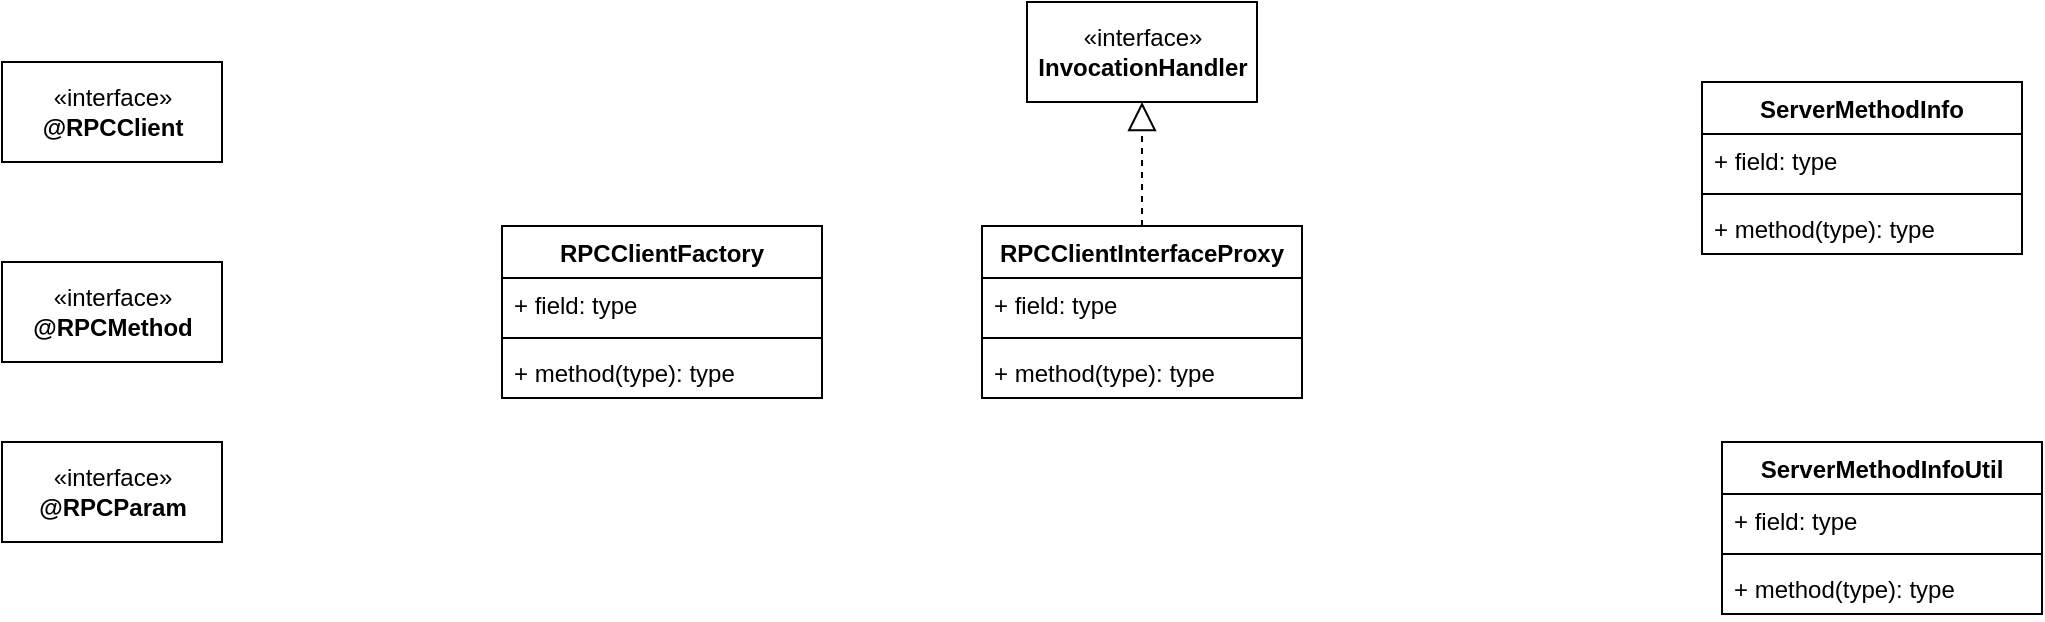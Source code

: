<mxfile version="13.9.8" type="device" pages="3"><diagram id="eYNJ1QNuV08bw1ROLrp0" name="rpc-client"><mxGraphModel dx="1186" dy="592" grid="1" gridSize="10" guides="1" tooltips="1" connect="1" arrows="1" fold="1" page="1" pageScale="1" pageWidth="82700" pageHeight="11690" math="0" shadow="0"><root><mxCell id="0"/><mxCell id="1" parent="0"/><mxCell id="ongcI7pOiR7Kt4BNfImB-1" value="«interface»&lt;br&gt;&lt;b&gt;@RPCClient&lt;/b&gt;" style="html=1;" vertex="1" parent="1"><mxGeometry x="300" y="170" width="110" height="50" as="geometry"/></mxCell><mxCell id="ongcI7pOiR7Kt4BNfImB-2" value="«interface»&lt;br&gt;&lt;b&gt;@RPCMethod&lt;/b&gt;" style="html=1;" vertex="1" parent="1"><mxGeometry x="300" y="270" width="110" height="50" as="geometry"/></mxCell><mxCell id="ongcI7pOiR7Kt4BNfImB-3" value="«interface»&lt;br&gt;&lt;b&gt;@RPCParam&lt;/b&gt;" style="html=1;" vertex="1" parent="1"><mxGeometry x="300" y="360" width="110" height="50" as="geometry"/></mxCell><mxCell id="ongcI7pOiR7Kt4BNfImB-4" value="RPCClientFactory" style="swimlane;fontStyle=1;align=center;verticalAlign=top;childLayout=stackLayout;horizontal=1;startSize=26;horizontalStack=0;resizeParent=1;resizeParentMax=0;resizeLast=0;collapsible=1;marginBottom=0;" vertex="1" parent="1"><mxGeometry x="550" y="252" width="160" height="86" as="geometry"/></mxCell><mxCell id="ongcI7pOiR7Kt4BNfImB-5" value="+ field: type" style="text;strokeColor=none;fillColor=none;align=left;verticalAlign=top;spacingLeft=4;spacingRight=4;overflow=hidden;rotatable=0;points=[[0,0.5],[1,0.5]];portConstraint=eastwest;" vertex="1" parent="ongcI7pOiR7Kt4BNfImB-4"><mxGeometry y="26" width="160" height="26" as="geometry"/></mxCell><mxCell id="ongcI7pOiR7Kt4BNfImB-6" value="" style="line;strokeWidth=1;fillColor=none;align=left;verticalAlign=middle;spacingTop=-1;spacingLeft=3;spacingRight=3;rotatable=0;labelPosition=right;points=[];portConstraint=eastwest;" vertex="1" parent="ongcI7pOiR7Kt4BNfImB-4"><mxGeometry y="52" width="160" height="8" as="geometry"/></mxCell><mxCell id="ongcI7pOiR7Kt4BNfImB-7" value="+ method(type): type" style="text;strokeColor=none;fillColor=none;align=left;verticalAlign=top;spacingLeft=4;spacingRight=4;overflow=hidden;rotatable=0;points=[[0,0.5],[1,0.5]];portConstraint=eastwest;" vertex="1" parent="ongcI7pOiR7Kt4BNfImB-4"><mxGeometry y="60" width="160" height="26" as="geometry"/></mxCell><mxCell id="ongcI7pOiR7Kt4BNfImB-8" value="RPCClientInterfaceProxy" style="swimlane;fontStyle=1;align=center;verticalAlign=top;childLayout=stackLayout;horizontal=1;startSize=26;horizontalStack=0;resizeParent=1;resizeParentMax=0;resizeLast=0;collapsible=1;marginBottom=0;" vertex="1" parent="1"><mxGeometry x="790" y="252" width="160" height="86" as="geometry"/></mxCell><mxCell id="ongcI7pOiR7Kt4BNfImB-9" value="+ field: type" style="text;strokeColor=none;fillColor=none;align=left;verticalAlign=top;spacingLeft=4;spacingRight=4;overflow=hidden;rotatable=0;points=[[0,0.5],[1,0.5]];portConstraint=eastwest;" vertex="1" parent="ongcI7pOiR7Kt4BNfImB-8"><mxGeometry y="26" width="160" height="26" as="geometry"/></mxCell><mxCell id="ongcI7pOiR7Kt4BNfImB-10" value="" style="line;strokeWidth=1;fillColor=none;align=left;verticalAlign=middle;spacingTop=-1;spacingLeft=3;spacingRight=3;rotatable=0;labelPosition=right;points=[];portConstraint=eastwest;" vertex="1" parent="ongcI7pOiR7Kt4BNfImB-8"><mxGeometry y="52" width="160" height="8" as="geometry"/></mxCell><mxCell id="ongcI7pOiR7Kt4BNfImB-11" value="+ method(type): type" style="text;strokeColor=none;fillColor=none;align=left;verticalAlign=top;spacingLeft=4;spacingRight=4;overflow=hidden;rotatable=0;points=[[0,0.5],[1,0.5]];portConstraint=eastwest;" vertex="1" parent="ongcI7pOiR7Kt4BNfImB-8"><mxGeometry y="60" width="160" height="26" as="geometry"/></mxCell><mxCell id="ongcI7pOiR7Kt4BNfImB-12" value="«interface»&lt;br&gt;&lt;b&gt;InvocationHandler&lt;/b&gt;" style="html=1;" vertex="1" parent="1"><mxGeometry x="812.5" y="140" width="115" height="50" as="geometry"/></mxCell><mxCell id="ongcI7pOiR7Kt4BNfImB-13" value="" style="endArrow=block;dashed=1;endFill=0;endSize=12;html=1;entryX=0.5;entryY=1;entryDx=0;entryDy=0;exitX=0.5;exitY=0;exitDx=0;exitDy=0;" edge="1" parent="1" source="ongcI7pOiR7Kt4BNfImB-8" target="ongcI7pOiR7Kt4BNfImB-12"><mxGeometry width="160" relative="1" as="geometry"><mxPoint x="870" y="250" as="sourcePoint"/><mxPoint x="1030" y="250" as="targetPoint"/></mxGeometry></mxCell><mxCell id="ongcI7pOiR7Kt4BNfImB-14" value="ServerMethodInfo" style="swimlane;fontStyle=1;align=center;verticalAlign=top;childLayout=stackLayout;horizontal=1;startSize=26;horizontalStack=0;resizeParent=1;resizeParentMax=0;resizeLast=0;collapsible=1;marginBottom=0;" vertex="1" parent="1"><mxGeometry x="1150" y="180" width="160" height="86" as="geometry"/></mxCell><mxCell id="ongcI7pOiR7Kt4BNfImB-15" value="+ field: type" style="text;strokeColor=none;fillColor=none;align=left;verticalAlign=top;spacingLeft=4;spacingRight=4;overflow=hidden;rotatable=0;points=[[0,0.5],[1,0.5]];portConstraint=eastwest;" vertex="1" parent="ongcI7pOiR7Kt4BNfImB-14"><mxGeometry y="26" width="160" height="26" as="geometry"/></mxCell><mxCell id="ongcI7pOiR7Kt4BNfImB-16" value="" style="line;strokeWidth=1;fillColor=none;align=left;verticalAlign=middle;spacingTop=-1;spacingLeft=3;spacingRight=3;rotatable=0;labelPosition=right;points=[];portConstraint=eastwest;" vertex="1" parent="ongcI7pOiR7Kt4BNfImB-14"><mxGeometry y="52" width="160" height="8" as="geometry"/></mxCell><mxCell id="ongcI7pOiR7Kt4BNfImB-17" value="+ method(type): type" style="text;strokeColor=none;fillColor=none;align=left;verticalAlign=top;spacingLeft=4;spacingRight=4;overflow=hidden;rotatable=0;points=[[0,0.5],[1,0.5]];portConstraint=eastwest;" vertex="1" parent="ongcI7pOiR7Kt4BNfImB-14"><mxGeometry y="60" width="160" height="26" as="geometry"/></mxCell><mxCell id="ongcI7pOiR7Kt4BNfImB-18" value="ServerMethodInfoUtil" style="swimlane;fontStyle=1;align=center;verticalAlign=top;childLayout=stackLayout;horizontal=1;startSize=26;horizontalStack=0;resizeParent=1;resizeParentMax=0;resizeLast=0;collapsible=1;marginBottom=0;" vertex="1" parent="1"><mxGeometry x="1160" y="360" width="160" height="86" as="geometry"/></mxCell><mxCell id="ongcI7pOiR7Kt4BNfImB-19" value="+ field: type" style="text;strokeColor=none;fillColor=none;align=left;verticalAlign=top;spacingLeft=4;spacingRight=4;overflow=hidden;rotatable=0;points=[[0,0.5],[1,0.5]];portConstraint=eastwest;" vertex="1" parent="ongcI7pOiR7Kt4BNfImB-18"><mxGeometry y="26" width="160" height="26" as="geometry"/></mxCell><mxCell id="ongcI7pOiR7Kt4BNfImB-20" value="" style="line;strokeWidth=1;fillColor=none;align=left;verticalAlign=middle;spacingTop=-1;spacingLeft=3;spacingRight=3;rotatable=0;labelPosition=right;points=[];portConstraint=eastwest;" vertex="1" parent="ongcI7pOiR7Kt4BNfImB-18"><mxGeometry y="52" width="160" height="8" as="geometry"/></mxCell><mxCell id="ongcI7pOiR7Kt4BNfImB-21" value="+ method(type): type" style="text;strokeColor=none;fillColor=none;align=left;verticalAlign=top;spacingLeft=4;spacingRight=4;overflow=hidden;rotatable=0;points=[[0,0.5],[1,0.5]];portConstraint=eastwest;" vertex="1" parent="ongcI7pOiR7Kt4BNfImB-18"><mxGeometry y="60" width="160" height="26" as="geometry"/></mxCell></root></mxGraphModel></diagram><diagram id="iMLcWWfFIz81GK26Pxwc" name="rpc-server"><mxGraphModel dx="1186" dy="592" grid="1" gridSize="10" guides="1" tooltips="1" connect="1" arrows="1" fold="1" page="1" pageScale="1" pageWidth="82700" pageHeight="11690" math="0" shadow="0"><root><mxCell id="BMjKFkHQxUHlFQyZPzXp-0"/><mxCell id="BMjKFkHQxUHlFQyZPzXp-1" parent="BMjKFkHQxUHlFQyZPzXp-0"/><mxCell id="w-cIVbBtWCuoY3AY-6Pb-0" value="Application" style="swimlane;fontStyle=1;align=center;verticalAlign=top;childLayout=stackLayout;horizontal=1;startSize=26;horizontalStack=0;resizeParent=1;resizeParentMax=0;resizeLast=0;collapsible=1;marginBottom=0;fillColor=#FF3333;" parent="BMjKFkHQxUHlFQyZPzXp-1" vertex="1"><mxGeometry x="420" y="190" width="160" height="86" as="geometry"/></mxCell><mxCell id="w-cIVbBtWCuoY3AY-6Pb-1" value="+ field: type" style="text;strokeColor=none;fillColor=none;align=left;verticalAlign=top;spacingLeft=4;spacingRight=4;overflow=hidden;rotatable=0;points=[[0,0.5],[1,0.5]];portConstraint=eastwest;" parent="w-cIVbBtWCuoY3AY-6Pb-0" vertex="1"><mxGeometry y="26" width="160" height="26" as="geometry"/></mxCell><mxCell id="w-cIVbBtWCuoY3AY-6Pb-2" value="" style="line;strokeWidth=1;fillColor=none;align=left;verticalAlign=middle;spacingTop=-1;spacingLeft=3;spacingRight=3;rotatable=0;labelPosition=right;points=[];portConstraint=eastwest;" parent="w-cIVbBtWCuoY3AY-6Pb-0" vertex="1"><mxGeometry y="52" width="160" height="8" as="geometry"/></mxCell><mxCell id="w-cIVbBtWCuoY3AY-6Pb-3" value="+ method(type): type" style="text;strokeColor=none;fillColor=none;align=left;verticalAlign=top;spacingLeft=4;spacingRight=4;overflow=hidden;rotatable=0;points=[[0,0.5],[1,0.5]];portConstraint=eastwest;" parent="w-cIVbBtWCuoY3AY-6Pb-0" vertex="1"><mxGeometry y="60" width="160" height="26" as="geometry"/></mxCell></root></mxGraphModel></diagram><diagram id="h2BzhEFr8OWqPopjvHuK" name="rpc-server-common"><mxGraphModel dx="1186" dy="592" grid="1" gridSize="10" guides="1" tooltips="1" connect="1" arrows="1" fold="1" page="1" pageScale="1" pageWidth="82700" pageHeight="11690" math="0" shadow="0"><root><mxCell id="zRlFVRrUdg-F8o_Fj1V_-0"/><mxCell id="zRlFVRrUdg-F8o_Fj1V_-1" parent="zRlFVRrUdg-F8o_Fj1V_-0"/><mxCell id="VH7vGJh2gj_FrkdiIO4A-0" value="RpcParamMethodArgumentResolver" style="swimlane;fontStyle=1;align=center;verticalAlign=top;childLayout=stackLayout;horizontal=1;startSize=26;horizontalStack=0;resizeParent=1;resizeParentMax=0;resizeLast=0;collapsible=1;marginBottom=0;fillColor=#FF3333;" parent="zRlFVRrUdg-F8o_Fj1V_-1" vertex="1"><mxGeometry x="660" y="280" width="230" height="86" as="geometry"/></mxCell><mxCell id="VH7vGJh2gj_FrkdiIO4A-8" value="Extends" style="endArrow=block;endSize=16;endFill=0;html=1;entryX=0.524;entryY=1.038;entryDx=0;entryDy=0;entryPerimeter=0;" parent="VH7vGJh2gj_FrkdiIO4A-0" target="VH7vGJh2gj_FrkdiIO4A-7" edge="1"><mxGeometry width="160" relative="1" as="geometry"><mxPoint x="120" as="sourcePoint"/><mxPoint x="280" as="targetPoint"/></mxGeometry></mxCell><mxCell id="VH7vGJh2gj_FrkdiIO4A-1" value="+ field: type" style="text;strokeColor=none;fillColor=none;align=left;verticalAlign=top;spacingLeft=4;spacingRight=4;overflow=hidden;rotatable=0;points=[[0,0.5],[1,0.5]];portConstraint=eastwest;" parent="VH7vGJh2gj_FrkdiIO4A-0" vertex="1"><mxGeometry y="26" width="230" height="26" as="geometry"/></mxCell><mxCell id="VH7vGJh2gj_FrkdiIO4A-2" value="" style="line;strokeWidth=1;fillColor=none;align=left;verticalAlign=middle;spacingTop=-1;spacingLeft=3;spacingRight=3;rotatable=0;labelPosition=right;points=[];portConstraint=eastwest;" parent="VH7vGJh2gj_FrkdiIO4A-0" vertex="1"><mxGeometry y="52" width="230" height="8" as="geometry"/></mxCell><mxCell id="VH7vGJh2gj_FrkdiIO4A-3" value="+ method(type): type" style="text;strokeColor=none;fillColor=none;align=left;verticalAlign=top;spacingLeft=4;spacingRight=4;overflow=hidden;rotatable=0;points=[[0,0.5],[1,0.5]];portConstraint=eastwest;" parent="VH7vGJh2gj_FrkdiIO4A-0" vertex="1"><mxGeometry y="60" width="230" height="26" as="geometry"/></mxCell><mxCell id="VH7vGJh2gj_FrkdiIO4A-4" value="AbstractMessageConverterMethodArgumentResolver" style="swimlane;fontStyle=1;align=center;verticalAlign=top;childLayout=stackLayout;horizontal=1;startSize=26;horizontalStack=0;resizeParent=1;resizeParentMax=0;resizeLast=0;collapsible=1;marginBottom=0;fillColor=#B9E0A5;" parent="zRlFVRrUdg-F8o_Fj1V_-1" vertex="1"><mxGeometry x="630" y="110" width="335" height="86" as="geometry"/></mxCell><mxCell id="VH7vGJh2gj_FrkdiIO4A-5" value="+ field: type" style="text;strokeColor=none;fillColor=none;align=left;verticalAlign=top;spacingLeft=4;spacingRight=4;overflow=hidden;rotatable=0;points=[[0,0.5],[1,0.5]];portConstraint=eastwest;" parent="VH7vGJh2gj_FrkdiIO4A-4" vertex="1"><mxGeometry y="26" width="335" height="26" as="geometry"/></mxCell><mxCell id="VH7vGJh2gj_FrkdiIO4A-6" value="" style="line;strokeWidth=1;fillColor=none;align=left;verticalAlign=middle;spacingTop=-1;spacingLeft=3;spacingRight=3;rotatable=0;labelPosition=right;points=[];portConstraint=eastwest;" parent="VH7vGJh2gj_FrkdiIO4A-4" vertex="1"><mxGeometry y="52" width="335" height="8" as="geometry"/></mxCell><mxCell id="VH7vGJh2gj_FrkdiIO4A-7" value="+ method(type): type" style="text;strokeColor=none;fillColor=none;align=left;verticalAlign=top;spacingLeft=4;spacingRight=4;overflow=hidden;rotatable=0;points=[[0,0.5],[1,0.5]];portConstraint=eastwest;" parent="VH7vGJh2gj_FrkdiIO4A-4" vertex="1"><mxGeometry y="60" width="335" height="26" as="geometry"/></mxCell><mxCell id="VH7vGJh2gj_FrkdiIO4A-9" value="«interface»&lt;br&gt;&lt;b&gt;@ServerRpcParam&lt;/b&gt;" style="html=1;fillColor=#FF3333;" parent="zRlFVRrUdg-F8o_Fj1V_-1" vertex="1"><mxGeometry x="220" y="298" width="140" height="50" as="geometry"/></mxCell></root></mxGraphModel></diagram></mxfile>